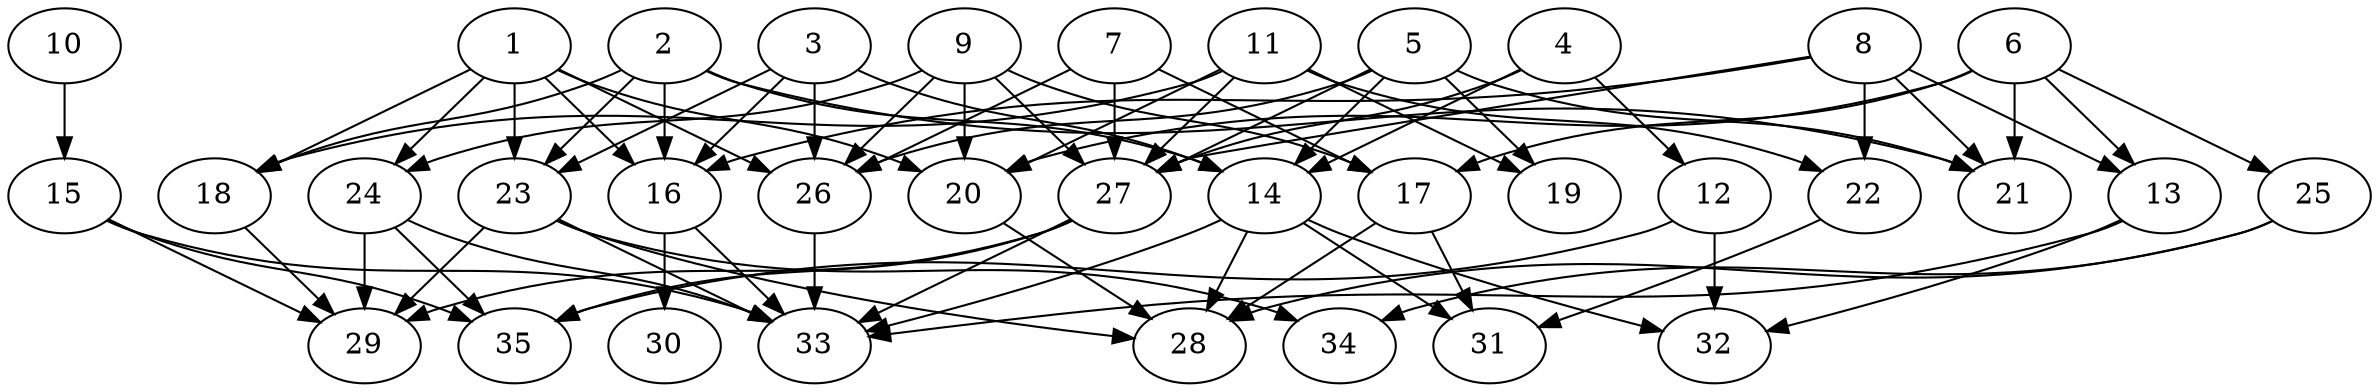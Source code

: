// DAG automatically generated by daggen at Thu Oct  3 14:05:38 2019
// ./daggen --dot -n 35 --ccr 0.4 --fat 0.7 --regular 0.5 --density 0.6 --mindata 5242880 --maxdata 52428800 
digraph G {
  1 [size="104714240", alpha="0.19", expect_size="41885696"] 
  1 -> 16 [size ="41885696"]
  1 -> 18 [size ="41885696"]
  1 -> 20 [size ="41885696"]
  1 -> 23 [size ="41885696"]
  1 -> 24 [size ="41885696"]
  1 -> 26 [size ="41885696"]
  2 [size="57592320", alpha="0.01", expect_size="23036928"] 
  2 -> 14 [size ="23036928"]
  2 -> 16 [size ="23036928"]
  2 -> 18 [size ="23036928"]
  2 -> 21 [size ="23036928"]
  2 -> 23 [size ="23036928"]
  3 [size="30195200", alpha="0.12", expect_size="12078080"] 
  3 -> 14 [size ="12078080"]
  3 -> 16 [size ="12078080"]
  3 -> 23 [size ="12078080"]
  3 -> 26 [size ="12078080"]
  4 [size="115568640", alpha="0.09", expect_size="46227456"] 
  4 -> 12 [size ="46227456"]
  4 -> 14 [size ="46227456"]
  4 -> 27 [size ="46227456"]
  5 [size="60218880", alpha="0.16", expect_size="24087552"] 
  5 -> 14 [size ="24087552"]
  5 -> 19 [size ="24087552"]
  5 -> 21 [size ="24087552"]
  5 -> 26 [size ="24087552"]
  5 -> 27 [size ="24087552"]
  6 [size="56655360", alpha="0.03", expect_size="22662144"] 
  6 -> 13 [size ="22662144"]
  6 -> 17 [size ="22662144"]
  6 -> 20 [size ="22662144"]
  6 -> 21 [size ="22662144"]
  6 -> 25 [size ="22662144"]
  7 [size="72985600", alpha="0.08", expect_size="29194240"] 
  7 -> 17 [size ="29194240"]
  7 -> 26 [size ="29194240"]
  7 -> 27 [size ="29194240"]
  8 [size="53560320", alpha="0.08", expect_size="21424128"] 
  8 -> 13 [size ="21424128"]
  8 -> 16 [size ="21424128"]
  8 -> 21 [size ="21424128"]
  8 -> 22 [size ="21424128"]
  8 -> 27 [size ="21424128"]
  9 [size="98071040", alpha="0.13", expect_size="39228416"] 
  9 -> 17 [size ="39228416"]
  9 -> 20 [size ="39228416"]
  9 -> 24 [size ="39228416"]
  9 -> 26 [size ="39228416"]
  9 -> 27 [size ="39228416"]
  10 [size="84971520", alpha="0.11", expect_size="33988608"] 
  10 -> 15 [size ="33988608"]
  11 [size="38343680", alpha="0.14", expect_size="15337472"] 
  11 -> 18 [size ="15337472"]
  11 -> 19 [size ="15337472"]
  11 -> 20 [size ="15337472"]
  11 -> 22 [size ="15337472"]
  11 -> 27 [size ="15337472"]
  12 [size="33159680", alpha="0.15", expect_size="13263872"] 
  12 -> 32 [size ="13263872"]
  12 -> 35 [size ="13263872"]
  13 [size="39534080", alpha="0.19", expect_size="15813632"] 
  13 -> 32 [size ="15813632"]
  13 -> 33 [size ="15813632"]
  14 [size="107430400", alpha="0.06", expect_size="42972160"] 
  14 -> 28 [size ="42972160"]
  14 -> 31 [size ="42972160"]
  14 -> 32 [size ="42972160"]
  14 -> 33 [size ="42972160"]
  15 [size="42974720", alpha="0.11", expect_size="17189888"] 
  15 -> 29 [size ="17189888"]
  15 -> 33 [size ="17189888"]
  15 -> 35 [size ="17189888"]
  16 [size="20569600", alpha="0.14", expect_size="8227840"] 
  16 -> 30 [size ="8227840"]
  16 -> 33 [size ="8227840"]
  17 [size="38717440", alpha="0.06", expect_size="15486976"] 
  17 -> 28 [size ="15486976"]
  17 -> 31 [size ="15486976"]
  18 [size="87416320", alpha="0.09", expect_size="34966528"] 
  18 -> 29 [size ="34966528"]
  19 [size="17576960", alpha="0.18", expect_size="7030784"] 
  20 [size="91632640", alpha="0.16", expect_size="36653056"] 
  20 -> 28 [size ="36653056"]
  21 [size="37726720", alpha="0.11", expect_size="15090688"] 
  22 [size="119357440", alpha="0.12", expect_size="47742976"] 
  22 -> 31 [size ="47742976"]
  23 [size="87820800", alpha="0.17", expect_size="35128320"] 
  23 -> 28 [size ="35128320"]
  23 -> 29 [size ="35128320"]
  23 -> 33 [size ="35128320"]
  23 -> 34 [size ="35128320"]
  24 [size="84008960", alpha="0.19", expect_size="33603584"] 
  24 -> 29 [size ="33603584"]
  24 -> 33 [size ="33603584"]
  24 -> 35 [size ="33603584"]
  25 [size="120040960", alpha="0.09", expect_size="48016384"] 
  25 -> 28 [size ="48016384"]
  25 -> 34 [size ="48016384"]
  26 [size="68820480", alpha="0.07", expect_size="27528192"] 
  26 -> 33 [size ="27528192"]
  27 [size="33139200", alpha="0.14", expect_size="13255680"] 
  27 -> 29 [size ="13255680"]
  27 -> 33 [size ="13255680"]
  27 -> 35 [size ="13255680"]
  28 [size="67407360", alpha="0.08", expect_size="26962944"] 
  29 [size="119185920", alpha="0.17", expect_size="47674368"] 
  30 [size="105850880", alpha="0.18", expect_size="42340352"] 
  31 [size="84779520", alpha="0.04", expect_size="33911808"] 
  32 [size="29614080", alpha="0.12", expect_size="11845632"] 
  33 [size="102807040", alpha="0.05", expect_size="41122816"] 
  34 [size="85516800", alpha="0.15", expect_size="34206720"] 
  35 [size="80209920", alpha="0.09", expect_size="32083968"] 
}
